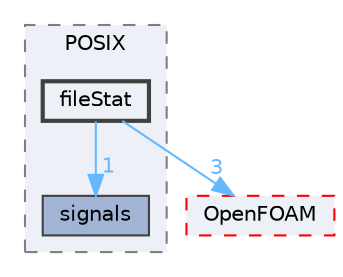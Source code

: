 digraph "src/OSspecific/POSIX/fileStat"
{
 // LATEX_PDF_SIZE
  bgcolor="transparent";
  edge [fontname=Helvetica,fontsize=10,labelfontname=Helvetica,labelfontsize=10];
  node [fontname=Helvetica,fontsize=10,shape=box,height=0.2,width=0.4];
  compound=true
  subgraph clusterdir_94c34cce8591e074e6ace6f8df04d41e {
    graph [ bgcolor="#edf0f7", pencolor="grey50", label="POSIX", fontname=Helvetica,fontsize=10 style="filled,dashed", URL="dir_94c34cce8591e074e6ace6f8df04d41e.html",tooltip=""]
  dir_03f2ede0689674e80607e9e4a1513685 [label="signals", fillcolor="#a2b4d6", color="grey25", style="filled", URL="dir_03f2ede0689674e80607e9e4a1513685.html",tooltip=""];
  dir_64fee43ad364ca7680bdfffb74cd54a3 [label="fileStat", fillcolor="#edf0f7", color="grey25", style="filled,bold", URL="dir_64fee43ad364ca7680bdfffb74cd54a3.html",tooltip=""];
  }
  dir_c5473ff19b20e6ec4dfe5c310b3778a8 [label="OpenFOAM", fillcolor="#edf0f7", color="red", style="filled,dashed", URL="dir_c5473ff19b20e6ec4dfe5c310b3778a8.html",tooltip=""];
  dir_64fee43ad364ca7680bdfffb74cd54a3->dir_03f2ede0689674e80607e9e4a1513685 [headlabel="1", labeldistance=1.5 headhref="dir_001358_003526.html" href="dir_001358_003526.html" color="steelblue1" fontcolor="steelblue1"];
  dir_64fee43ad364ca7680bdfffb74cd54a3->dir_c5473ff19b20e6ec4dfe5c310b3778a8 [headlabel="3", labeldistance=1.5 headhref="dir_001358_002695.html" href="dir_001358_002695.html" color="steelblue1" fontcolor="steelblue1"];
}
